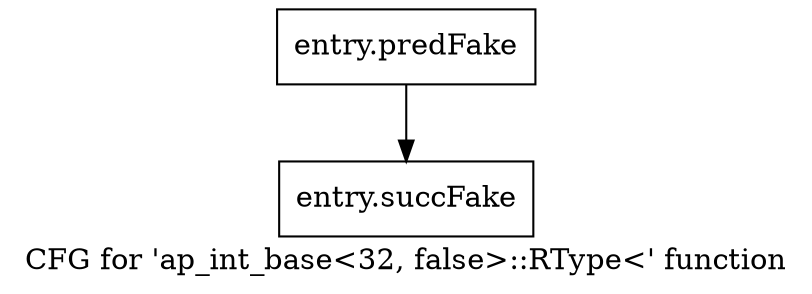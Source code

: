 digraph "CFG for 'ap_int_base\<32, false\>::RType\<' function" {
	label="CFG for 'ap_int_base\<32, false\>::RType\<' function";

	Node0x598ace0 [shape=record,filename="",linenumber="",label="{entry.predFake}"];
	Node0x598ace0 -> Node0x5ad0fe0[ callList="" memoryops="" filename="/home/omerfaruk/tools/Xilinx/Vitis_HLS/2023.2/include/etc/ap_int_ref.h" execusionnum="15"];
	Node0x5ad0fe0 [shape=record,filename="/home/omerfaruk/tools/Xilinx/Vitis_HLS/2023.2/include/etc/ap_int_ref.h",linenumber="1124",label="{entry.succFake}"];
}
